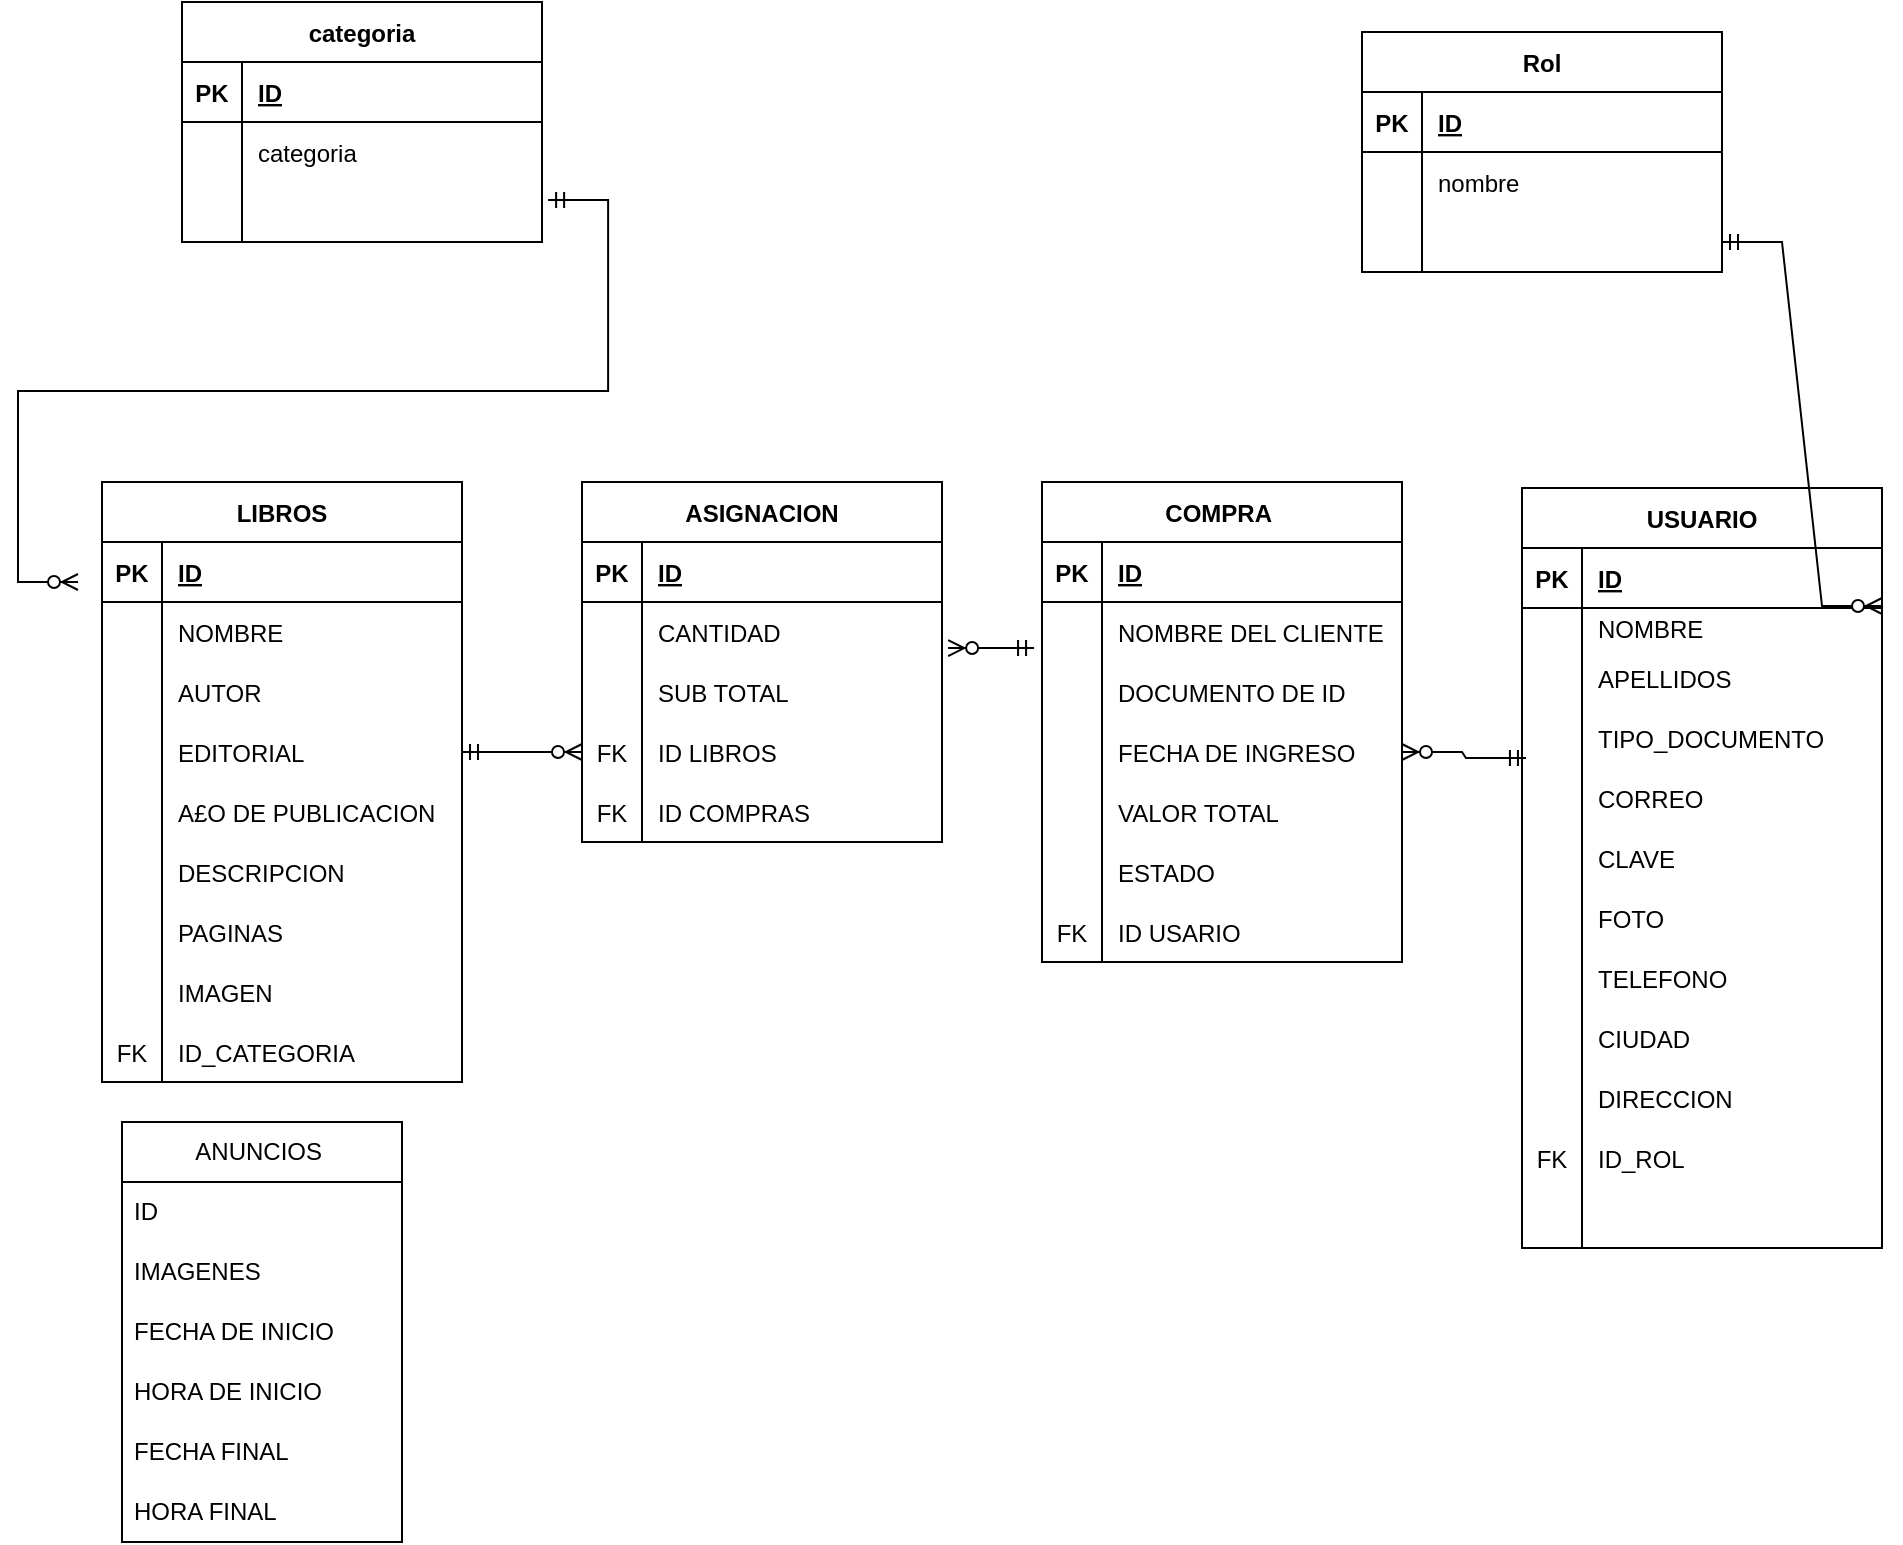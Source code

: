<mxfile version="21.0.10" type="github">
  <diagram name="Page-1" id="SdOR_lcxehe7at8e-WVL">
    <mxGraphModel dx="1947" dy="1613" grid="1" gridSize="10" guides="1" tooltips="1" connect="1" arrows="1" fold="1" page="1" pageScale="1" pageWidth="827" pageHeight="1169" math="0" shadow="0">
      <root>
        <mxCell id="0" />
        <mxCell id="1" parent="0" />
        <mxCell id="GpgRx4gBIqmJaKWtZ5LS-45" value="ANUNCIOS&amp;nbsp;" style="swimlane;fontStyle=0;childLayout=stackLayout;horizontal=1;startSize=30;horizontalStack=0;resizeParent=1;resizeParentMax=0;resizeLast=0;collapsible=1;marginBottom=0;whiteSpace=wrap;html=1;" parent="1" vertex="1">
          <mxGeometry x="40" y="420" width="140" height="210" as="geometry" />
        </mxCell>
        <mxCell id="GpgRx4gBIqmJaKWtZ5LS-46" value="ID" style="text;strokeColor=none;fillColor=none;align=left;verticalAlign=middle;spacingLeft=4;spacingRight=4;overflow=hidden;points=[[0,0.5],[1,0.5]];portConstraint=eastwest;rotatable=0;whiteSpace=wrap;html=1;" parent="GpgRx4gBIqmJaKWtZ5LS-45" vertex="1">
          <mxGeometry y="30" width="140" height="30" as="geometry" />
        </mxCell>
        <mxCell id="GpgRx4gBIqmJaKWtZ5LS-47" value="IMAGENES" style="text;strokeColor=none;fillColor=none;align=left;verticalAlign=middle;spacingLeft=4;spacingRight=4;overflow=hidden;points=[[0,0.5],[1,0.5]];portConstraint=eastwest;rotatable=0;whiteSpace=wrap;html=1;" parent="GpgRx4gBIqmJaKWtZ5LS-45" vertex="1">
          <mxGeometry y="60" width="140" height="30" as="geometry" />
        </mxCell>
        <mxCell id="GpgRx4gBIqmJaKWtZ5LS-48" value="FECHA DE INICIO" style="text;strokeColor=none;fillColor=none;align=left;verticalAlign=middle;spacingLeft=4;spacingRight=4;overflow=hidden;points=[[0,0.5],[1,0.5]];portConstraint=eastwest;rotatable=0;whiteSpace=wrap;html=1;" parent="GpgRx4gBIqmJaKWtZ5LS-45" vertex="1">
          <mxGeometry y="90" width="140" height="30" as="geometry" />
        </mxCell>
        <mxCell id="GpgRx4gBIqmJaKWtZ5LS-49" value="HORA DE INICIO" style="text;strokeColor=none;fillColor=none;align=left;verticalAlign=middle;spacingLeft=4;spacingRight=4;overflow=hidden;points=[[0,0.5],[1,0.5]];portConstraint=eastwest;rotatable=0;whiteSpace=wrap;html=1;" parent="GpgRx4gBIqmJaKWtZ5LS-45" vertex="1">
          <mxGeometry y="120" width="140" height="30" as="geometry" />
        </mxCell>
        <mxCell id="GpgRx4gBIqmJaKWtZ5LS-50" value="FECHA FINAL&amp;nbsp;" style="text;strokeColor=none;fillColor=none;align=left;verticalAlign=middle;spacingLeft=4;spacingRight=4;overflow=hidden;points=[[0,0.5],[1,0.5]];portConstraint=eastwest;rotatable=0;whiteSpace=wrap;html=1;" parent="GpgRx4gBIqmJaKWtZ5LS-45" vertex="1">
          <mxGeometry y="150" width="140" height="30" as="geometry" />
        </mxCell>
        <mxCell id="GpgRx4gBIqmJaKWtZ5LS-51" value="HORA FINAL" style="text;strokeColor=none;fillColor=none;align=left;verticalAlign=middle;spacingLeft=4;spacingRight=4;overflow=hidden;points=[[0,0.5],[1,0.5]];portConstraint=eastwest;rotatable=0;whiteSpace=wrap;html=1;" parent="GpgRx4gBIqmJaKWtZ5LS-45" vertex="1">
          <mxGeometry y="180" width="140" height="30" as="geometry" />
        </mxCell>
        <mxCell id="GpgRx4gBIqmJaKWtZ5LS-91" value="USUARIO" style="shape=table;startSize=30;container=1;collapsible=1;childLayout=tableLayout;fixedRows=1;rowLines=0;fontStyle=1;align=center;resizeLast=1;" parent="1" vertex="1">
          <mxGeometry x="740" y="103" width="180" height="380" as="geometry" />
        </mxCell>
        <mxCell id="GpgRx4gBIqmJaKWtZ5LS-92" value="" style="shape=tableRow;horizontal=0;startSize=0;swimlaneHead=0;swimlaneBody=0;fillColor=none;collapsible=0;dropTarget=0;points=[[0,0.5],[1,0.5]];portConstraint=eastwest;top=0;left=0;right=0;bottom=1;" parent="GpgRx4gBIqmJaKWtZ5LS-91" vertex="1">
          <mxGeometry y="30" width="180" height="30" as="geometry" />
        </mxCell>
        <mxCell id="GpgRx4gBIqmJaKWtZ5LS-93" value="PK" style="shape=partialRectangle;connectable=0;fillColor=none;top=0;left=0;bottom=0;right=0;fontStyle=1;overflow=hidden;" parent="GpgRx4gBIqmJaKWtZ5LS-92" vertex="1">
          <mxGeometry width="30" height="30" as="geometry">
            <mxRectangle width="30" height="30" as="alternateBounds" />
          </mxGeometry>
        </mxCell>
        <mxCell id="GpgRx4gBIqmJaKWtZ5LS-94" value="ID" style="shape=partialRectangle;connectable=0;fillColor=none;top=0;left=0;bottom=0;right=0;align=left;spacingLeft=6;fontStyle=5;overflow=hidden;" parent="GpgRx4gBIqmJaKWtZ5LS-92" vertex="1">
          <mxGeometry x="30" width="150" height="30" as="geometry">
            <mxRectangle width="150" height="30" as="alternateBounds" />
          </mxGeometry>
        </mxCell>
        <mxCell id="GpgRx4gBIqmJaKWtZ5LS-95" value="" style="shape=tableRow;horizontal=0;startSize=0;swimlaneHead=0;swimlaneBody=0;fillColor=none;collapsible=0;dropTarget=0;points=[[0,0.5],[1,0.5]];portConstraint=eastwest;top=0;left=0;right=0;bottom=0;" parent="GpgRx4gBIqmJaKWtZ5LS-91" vertex="1">
          <mxGeometry y="60" width="180" height="20" as="geometry" />
        </mxCell>
        <mxCell id="GpgRx4gBIqmJaKWtZ5LS-96" value="" style="shape=partialRectangle;connectable=0;fillColor=none;top=0;left=0;bottom=0;right=0;editable=1;overflow=hidden;" parent="GpgRx4gBIqmJaKWtZ5LS-95" vertex="1">
          <mxGeometry width="30" height="20" as="geometry">
            <mxRectangle width="30" height="20" as="alternateBounds" />
          </mxGeometry>
        </mxCell>
        <mxCell id="GpgRx4gBIqmJaKWtZ5LS-97" value="NOMBRE" style="shape=partialRectangle;connectable=0;fillColor=none;top=0;left=0;bottom=0;right=0;align=left;spacingLeft=6;overflow=hidden;" parent="GpgRx4gBIqmJaKWtZ5LS-95" vertex="1">
          <mxGeometry x="30" width="150" height="20" as="geometry">
            <mxRectangle width="150" height="20" as="alternateBounds" />
          </mxGeometry>
        </mxCell>
        <mxCell id="GpgRx4gBIqmJaKWtZ5LS-98" value="" style="shape=tableRow;horizontal=0;startSize=0;swimlaneHead=0;swimlaneBody=0;fillColor=none;collapsible=0;dropTarget=0;points=[[0,0.5],[1,0.5]];portConstraint=eastwest;top=0;left=0;right=0;bottom=0;" parent="GpgRx4gBIqmJaKWtZ5LS-91" vertex="1">
          <mxGeometry y="80" width="180" height="30" as="geometry" />
        </mxCell>
        <mxCell id="GpgRx4gBIqmJaKWtZ5LS-99" value="" style="shape=partialRectangle;connectable=0;fillColor=none;top=0;left=0;bottom=0;right=0;editable=1;overflow=hidden;" parent="GpgRx4gBIqmJaKWtZ5LS-98" vertex="1">
          <mxGeometry width="30" height="30" as="geometry">
            <mxRectangle width="30" height="30" as="alternateBounds" />
          </mxGeometry>
        </mxCell>
        <mxCell id="GpgRx4gBIqmJaKWtZ5LS-100" value="APELLIDOS " style="shape=partialRectangle;connectable=0;fillColor=none;top=0;left=0;bottom=0;right=0;align=left;spacingLeft=6;overflow=hidden;" parent="GpgRx4gBIqmJaKWtZ5LS-98" vertex="1">
          <mxGeometry x="30" width="150" height="30" as="geometry">
            <mxRectangle width="150" height="30" as="alternateBounds" />
          </mxGeometry>
        </mxCell>
        <mxCell id="GpgRx4gBIqmJaKWtZ5LS-101" value="" style="shape=tableRow;horizontal=0;startSize=0;swimlaneHead=0;swimlaneBody=0;fillColor=none;collapsible=0;dropTarget=0;points=[[0,0.5],[1,0.5]];portConstraint=eastwest;top=0;left=0;right=0;bottom=0;" parent="GpgRx4gBIqmJaKWtZ5LS-91" vertex="1">
          <mxGeometry y="110" width="180" height="30" as="geometry" />
        </mxCell>
        <mxCell id="GpgRx4gBIqmJaKWtZ5LS-102" value="" style="shape=partialRectangle;connectable=0;fillColor=none;top=0;left=0;bottom=0;right=0;editable=1;overflow=hidden;" parent="GpgRx4gBIqmJaKWtZ5LS-101" vertex="1">
          <mxGeometry width="30" height="30" as="geometry">
            <mxRectangle width="30" height="30" as="alternateBounds" />
          </mxGeometry>
        </mxCell>
        <mxCell id="GpgRx4gBIqmJaKWtZ5LS-103" value="TIPO_DOCUMENTO" style="shape=partialRectangle;connectable=0;fillColor=none;top=0;left=0;bottom=0;right=0;align=left;spacingLeft=6;overflow=hidden;" parent="GpgRx4gBIqmJaKWtZ5LS-101" vertex="1">
          <mxGeometry x="30" width="150" height="30" as="geometry">
            <mxRectangle width="150" height="30" as="alternateBounds" />
          </mxGeometry>
        </mxCell>
        <mxCell id="GpgRx4gBIqmJaKWtZ5LS-104" value="" style="shape=tableRow;horizontal=0;startSize=0;swimlaneHead=0;swimlaneBody=0;fillColor=none;collapsible=0;dropTarget=0;points=[[0,0.5],[1,0.5]];portConstraint=eastwest;top=0;left=0;right=0;bottom=0;" parent="GpgRx4gBIqmJaKWtZ5LS-91" vertex="1">
          <mxGeometry y="140" width="180" height="30" as="geometry" />
        </mxCell>
        <mxCell id="GpgRx4gBIqmJaKWtZ5LS-105" value="" style="shape=partialRectangle;connectable=0;fillColor=none;top=0;left=0;bottom=0;right=0;editable=1;overflow=hidden;" parent="GpgRx4gBIqmJaKWtZ5LS-104" vertex="1">
          <mxGeometry width="30" height="30" as="geometry">
            <mxRectangle width="30" height="30" as="alternateBounds" />
          </mxGeometry>
        </mxCell>
        <mxCell id="GpgRx4gBIqmJaKWtZ5LS-106" value="CORREO" style="shape=partialRectangle;connectable=0;fillColor=none;top=0;left=0;bottom=0;right=0;align=left;spacingLeft=6;overflow=hidden;" parent="GpgRx4gBIqmJaKWtZ5LS-104" vertex="1">
          <mxGeometry x="30" width="150" height="30" as="geometry">
            <mxRectangle width="150" height="30" as="alternateBounds" />
          </mxGeometry>
        </mxCell>
        <mxCell id="GpgRx4gBIqmJaKWtZ5LS-107" value="" style="shape=tableRow;horizontal=0;startSize=0;swimlaneHead=0;swimlaneBody=0;fillColor=none;collapsible=0;dropTarget=0;points=[[0,0.5],[1,0.5]];portConstraint=eastwest;top=0;left=0;right=0;bottom=0;" parent="GpgRx4gBIqmJaKWtZ5LS-91" vertex="1">
          <mxGeometry y="170" width="180" height="30" as="geometry" />
        </mxCell>
        <mxCell id="GpgRx4gBIqmJaKWtZ5LS-108" value="" style="shape=partialRectangle;connectable=0;fillColor=none;top=0;left=0;bottom=0;right=0;editable=1;overflow=hidden;" parent="GpgRx4gBIqmJaKWtZ5LS-107" vertex="1">
          <mxGeometry width="30" height="30" as="geometry">
            <mxRectangle width="30" height="30" as="alternateBounds" />
          </mxGeometry>
        </mxCell>
        <mxCell id="GpgRx4gBIqmJaKWtZ5LS-109" value="CLAVE" style="shape=partialRectangle;connectable=0;fillColor=none;top=0;left=0;bottom=0;right=0;align=left;spacingLeft=6;overflow=hidden;" parent="GpgRx4gBIqmJaKWtZ5LS-107" vertex="1">
          <mxGeometry x="30" width="150" height="30" as="geometry">
            <mxRectangle width="150" height="30" as="alternateBounds" />
          </mxGeometry>
        </mxCell>
        <mxCell id="rpiubQK_SpaXjXxLw4DI-18" value="" style="shape=tableRow;horizontal=0;startSize=0;swimlaneHead=0;swimlaneBody=0;fillColor=none;collapsible=0;dropTarget=0;points=[[0,0.5],[1,0.5]];portConstraint=eastwest;top=0;left=0;right=0;bottom=0;" parent="GpgRx4gBIqmJaKWtZ5LS-91" vertex="1">
          <mxGeometry y="200" width="180" height="30" as="geometry" />
        </mxCell>
        <mxCell id="rpiubQK_SpaXjXxLw4DI-19" value="" style="shape=partialRectangle;connectable=0;fillColor=none;top=0;left=0;bottom=0;right=0;editable=1;overflow=hidden;" parent="rpiubQK_SpaXjXxLw4DI-18" vertex="1">
          <mxGeometry width="30" height="30" as="geometry">
            <mxRectangle width="30" height="30" as="alternateBounds" />
          </mxGeometry>
        </mxCell>
        <mxCell id="rpiubQK_SpaXjXxLw4DI-20" value="FOTO" style="shape=partialRectangle;connectable=0;fillColor=none;top=0;left=0;bottom=0;right=0;align=left;spacingLeft=6;overflow=hidden;" parent="rpiubQK_SpaXjXxLw4DI-18" vertex="1">
          <mxGeometry x="30" width="150" height="30" as="geometry">
            <mxRectangle width="150" height="30" as="alternateBounds" />
          </mxGeometry>
        </mxCell>
        <mxCell id="rpiubQK_SpaXjXxLw4DI-21" value="" style="shape=tableRow;horizontal=0;startSize=0;swimlaneHead=0;swimlaneBody=0;fillColor=none;collapsible=0;dropTarget=0;points=[[0,0.5],[1,0.5]];portConstraint=eastwest;top=0;left=0;right=0;bottom=0;" parent="GpgRx4gBIqmJaKWtZ5LS-91" vertex="1">
          <mxGeometry y="230" width="180" height="30" as="geometry" />
        </mxCell>
        <mxCell id="rpiubQK_SpaXjXxLw4DI-22" value="" style="shape=partialRectangle;connectable=0;fillColor=none;top=0;left=0;bottom=0;right=0;editable=1;overflow=hidden;" parent="rpiubQK_SpaXjXxLw4DI-21" vertex="1">
          <mxGeometry width="30" height="30" as="geometry">
            <mxRectangle width="30" height="30" as="alternateBounds" />
          </mxGeometry>
        </mxCell>
        <mxCell id="rpiubQK_SpaXjXxLw4DI-23" value="TELEFONO" style="shape=partialRectangle;connectable=0;fillColor=none;top=0;left=0;bottom=0;right=0;align=left;spacingLeft=6;overflow=hidden;" parent="rpiubQK_SpaXjXxLw4DI-21" vertex="1">
          <mxGeometry x="30" width="150" height="30" as="geometry">
            <mxRectangle width="150" height="30" as="alternateBounds" />
          </mxGeometry>
        </mxCell>
        <mxCell id="rpiubQK_SpaXjXxLw4DI-49" value="" style="shape=tableRow;horizontal=0;startSize=0;swimlaneHead=0;swimlaneBody=0;fillColor=none;collapsible=0;dropTarget=0;points=[[0,0.5],[1,0.5]];portConstraint=eastwest;top=0;left=0;right=0;bottom=0;" parent="GpgRx4gBIqmJaKWtZ5LS-91" vertex="1">
          <mxGeometry y="260" width="180" height="30" as="geometry" />
        </mxCell>
        <mxCell id="rpiubQK_SpaXjXxLw4DI-50" value="" style="shape=partialRectangle;connectable=0;fillColor=none;top=0;left=0;bottom=0;right=0;editable=1;overflow=hidden;" parent="rpiubQK_SpaXjXxLw4DI-49" vertex="1">
          <mxGeometry width="30" height="30" as="geometry">
            <mxRectangle width="30" height="30" as="alternateBounds" />
          </mxGeometry>
        </mxCell>
        <mxCell id="rpiubQK_SpaXjXxLw4DI-51" value="CIUDAD" style="shape=partialRectangle;connectable=0;fillColor=none;top=0;left=0;bottom=0;right=0;align=left;spacingLeft=6;overflow=hidden;" parent="rpiubQK_SpaXjXxLw4DI-49" vertex="1">
          <mxGeometry x="30" width="150" height="30" as="geometry">
            <mxRectangle width="150" height="30" as="alternateBounds" />
          </mxGeometry>
        </mxCell>
        <mxCell id="rpiubQK_SpaXjXxLw4DI-52" value="" style="shape=tableRow;horizontal=0;startSize=0;swimlaneHead=0;swimlaneBody=0;fillColor=none;collapsible=0;dropTarget=0;points=[[0,0.5],[1,0.5]];portConstraint=eastwest;top=0;left=0;right=0;bottom=0;" parent="GpgRx4gBIqmJaKWtZ5LS-91" vertex="1">
          <mxGeometry y="290" width="180" height="30" as="geometry" />
        </mxCell>
        <mxCell id="rpiubQK_SpaXjXxLw4DI-53" value="" style="shape=partialRectangle;connectable=0;fillColor=none;top=0;left=0;bottom=0;right=0;editable=1;overflow=hidden;" parent="rpiubQK_SpaXjXxLw4DI-52" vertex="1">
          <mxGeometry width="30" height="30" as="geometry">
            <mxRectangle width="30" height="30" as="alternateBounds" />
          </mxGeometry>
        </mxCell>
        <mxCell id="rpiubQK_SpaXjXxLw4DI-54" value="DIRECCION" style="shape=partialRectangle;connectable=0;fillColor=none;top=0;left=0;bottom=0;right=0;align=left;spacingLeft=6;overflow=hidden;" parent="rpiubQK_SpaXjXxLw4DI-52" vertex="1">
          <mxGeometry x="30" width="150" height="30" as="geometry">
            <mxRectangle width="150" height="30" as="alternateBounds" />
          </mxGeometry>
        </mxCell>
        <mxCell id="rpiubQK_SpaXjXxLw4DI-55" value="" style="shape=tableRow;horizontal=0;startSize=0;swimlaneHead=0;swimlaneBody=0;fillColor=none;collapsible=0;dropTarget=0;points=[[0,0.5],[1,0.5]];portConstraint=eastwest;top=0;left=0;right=0;bottom=0;" parent="GpgRx4gBIqmJaKWtZ5LS-91" vertex="1">
          <mxGeometry y="320" width="180" height="30" as="geometry" />
        </mxCell>
        <mxCell id="rpiubQK_SpaXjXxLw4DI-56" value="FK" style="shape=partialRectangle;connectable=0;fillColor=none;top=0;left=0;bottom=0;right=0;editable=1;overflow=hidden;" parent="rpiubQK_SpaXjXxLw4DI-55" vertex="1">
          <mxGeometry width="30" height="30" as="geometry">
            <mxRectangle width="30" height="30" as="alternateBounds" />
          </mxGeometry>
        </mxCell>
        <mxCell id="rpiubQK_SpaXjXxLw4DI-57" value="ID_ROL" style="shape=partialRectangle;connectable=0;fillColor=none;top=0;left=0;bottom=0;right=0;align=left;spacingLeft=6;overflow=hidden;" parent="rpiubQK_SpaXjXxLw4DI-55" vertex="1">
          <mxGeometry x="30" width="150" height="30" as="geometry">
            <mxRectangle width="150" height="30" as="alternateBounds" />
          </mxGeometry>
        </mxCell>
        <mxCell id="O1H3KOz4SwCNl8HUOJ93-4" value="" style="shape=tableRow;horizontal=0;startSize=0;swimlaneHead=0;swimlaneBody=0;fillColor=none;collapsible=0;dropTarget=0;points=[[0,0.5],[1,0.5]];portConstraint=eastwest;top=0;left=0;right=0;bottom=0;" vertex="1" parent="GpgRx4gBIqmJaKWtZ5LS-91">
          <mxGeometry y="350" width="180" height="30" as="geometry" />
        </mxCell>
        <mxCell id="O1H3KOz4SwCNl8HUOJ93-5" value="" style="shape=partialRectangle;connectable=0;fillColor=none;top=0;left=0;bottom=0;right=0;editable=1;overflow=hidden;" vertex="1" parent="O1H3KOz4SwCNl8HUOJ93-4">
          <mxGeometry width="30" height="30" as="geometry">
            <mxRectangle width="30" height="30" as="alternateBounds" />
          </mxGeometry>
        </mxCell>
        <mxCell id="O1H3KOz4SwCNl8HUOJ93-6" value="" style="shape=partialRectangle;connectable=0;fillColor=none;top=0;left=0;bottom=0;right=0;align=left;spacingLeft=6;overflow=hidden;" vertex="1" parent="O1H3KOz4SwCNl8HUOJ93-4">
          <mxGeometry x="30" width="150" height="30" as="geometry">
            <mxRectangle width="150" height="30" as="alternateBounds" />
          </mxGeometry>
        </mxCell>
        <mxCell id="GpgRx4gBIqmJaKWtZ5LS-110" value="COMPRA " style="shape=table;startSize=30;container=1;collapsible=1;childLayout=tableLayout;fixedRows=1;rowLines=0;fontStyle=1;align=center;resizeLast=1;" parent="1" vertex="1">
          <mxGeometry x="500" y="100" width="180" height="240" as="geometry" />
        </mxCell>
        <mxCell id="GpgRx4gBIqmJaKWtZ5LS-111" value="" style="shape=tableRow;horizontal=0;startSize=0;swimlaneHead=0;swimlaneBody=0;fillColor=none;collapsible=0;dropTarget=0;points=[[0,0.5],[1,0.5]];portConstraint=eastwest;top=0;left=0;right=0;bottom=1;" parent="GpgRx4gBIqmJaKWtZ5LS-110" vertex="1">
          <mxGeometry y="30" width="180" height="30" as="geometry" />
        </mxCell>
        <mxCell id="GpgRx4gBIqmJaKWtZ5LS-112" value="PK" style="shape=partialRectangle;connectable=0;fillColor=none;top=0;left=0;bottom=0;right=0;fontStyle=1;overflow=hidden;" parent="GpgRx4gBIqmJaKWtZ5LS-111" vertex="1">
          <mxGeometry width="30" height="30" as="geometry">
            <mxRectangle width="30" height="30" as="alternateBounds" />
          </mxGeometry>
        </mxCell>
        <mxCell id="GpgRx4gBIqmJaKWtZ5LS-113" value="ID" style="shape=partialRectangle;connectable=0;fillColor=none;top=0;left=0;bottom=0;right=0;align=left;spacingLeft=6;fontStyle=5;overflow=hidden;" parent="GpgRx4gBIqmJaKWtZ5LS-111" vertex="1">
          <mxGeometry x="30" width="150" height="30" as="geometry">
            <mxRectangle width="150" height="30" as="alternateBounds" />
          </mxGeometry>
        </mxCell>
        <mxCell id="GpgRx4gBIqmJaKWtZ5LS-114" value="" style="shape=tableRow;horizontal=0;startSize=0;swimlaneHead=0;swimlaneBody=0;fillColor=none;collapsible=0;dropTarget=0;points=[[0,0.5],[1,0.5]];portConstraint=eastwest;top=0;left=0;right=0;bottom=0;" parent="GpgRx4gBIqmJaKWtZ5LS-110" vertex="1">
          <mxGeometry y="60" width="180" height="30" as="geometry" />
        </mxCell>
        <mxCell id="GpgRx4gBIqmJaKWtZ5LS-115" value="" style="shape=partialRectangle;connectable=0;fillColor=none;top=0;left=0;bottom=0;right=0;editable=1;overflow=hidden;" parent="GpgRx4gBIqmJaKWtZ5LS-114" vertex="1">
          <mxGeometry width="30" height="30" as="geometry">
            <mxRectangle width="30" height="30" as="alternateBounds" />
          </mxGeometry>
        </mxCell>
        <mxCell id="GpgRx4gBIqmJaKWtZ5LS-116" value="NOMBRE DEL CLIENTE" style="shape=partialRectangle;connectable=0;fillColor=none;top=0;left=0;bottom=0;right=0;align=left;spacingLeft=6;overflow=hidden;" parent="GpgRx4gBIqmJaKWtZ5LS-114" vertex="1">
          <mxGeometry x="30" width="150" height="30" as="geometry">
            <mxRectangle width="150" height="30" as="alternateBounds" />
          </mxGeometry>
        </mxCell>
        <mxCell id="GpgRx4gBIqmJaKWtZ5LS-117" value="" style="shape=tableRow;horizontal=0;startSize=0;swimlaneHead=0;swimlaneBody=0;fillColor=none;collapsible=0;dropTarget=0;points=[[0,0.5],[1,0.5]];portConstraint=eastwest;top=0;left=0;right=0;bottom=0;" parent="GpgRx4gBIqmJaKWtZ5LS-110" vertex="1">
          <mxGeometry y="90" width="180" height="30" as="geometry" />
        </mxCell>
        <mxCell id="GpgRx4gBIqmJaKWtZ5LS-118" value="" style="shape=partialRectangle;connectable=0;fillColor=none;top=0;left=0;bottom=0;right=0;editable=1;overflow=hidden;" parent="GpgRx4gBIqmJaKWtZ5LS-117" vertex="1">
          <mxGeometry width="30" height="30" as="geometry">
            <mxRectangle width="30" height="30" as="alternateBounds" />
          </mxGeometry>
        </mxCell>
        <mxCell id="GpgRx4gBIqmJaKWtZ5LS-119" value="DOCUMENTO DE ID" style="shape=partialRectangle;connectable=0;fillColor=none;top=0;left=0;bottom=0;right=0;align=left;spacingLeft=6;overflow=hidden;" parent="GpgRx4gBIqmJaKWtZ5LS-117" vertex="1">
          <mxGeometry x="30" width="150" height="30" as="geometry">
            <mxRectangle width="150" height="30" as="alternateBounds" />
          </mxGeometry>
        </mxCell>
        <mxCell id="GpgRx4gBIqmJaKWtZ5LS-120" value="" style="shape=tableRow;horizontal=0;startSize=0;swimlaneHead=0;swimlaneBody=0;fillColor=none;collapsible=0;dropTarget=0;points=[[0,0.5],[1,0.5]];portConstraint=eastwest;top=0;left=0;right=0;bottom=0;" parent="GpgRx4gBIqmJaKWtZ5LS-110" vertex="1">
          <mxGeometry y="120" width="180" height="30" as="geometry" />
        </mxCell>
        <mxCell id="GpgRx4gBIqmJaKWtZ5LS-121" value="" style="shape=partialRectangle;connectable=0;fillColor=none;top=0;left=0;bottom=0;right=0;editable=1;overflow=hidden;" parent="GpgRx4gBIqmJaKWtZ5LS-120" vertex="1">
          <mxGeometry width="30" height="30" as="geometry">
            <mxRectangle width="30" height="30" as="alternateBounds" />
          </mxGeometry>
        </mxCell>
        <mxCell id="GpgRx4gBIqmJaKWtZ5LS-122" value="FECHA DE INGRESO" style="shape=partialRectangle;connectable=0;fillColor=none;top=0;left=0;bottom=0;right=0;align=left;spacingLeft=6;overflow=hidden;" parent="GpgRx4gBIqmJaKWtZ5LS-120" vertex="1">
          <mxGeometry x="30" width="150" height="30" as="geometry">
            <mxRectangle width="150" height="30" as="alternateBounds" />
          </mxGeometry>
        </mxCell>
        <mxCell id="GpgRx4gBIqmJaKWtZ5LS-123" value="" style="shape=tableRow;horizontal=0;startSize=0;swimlaneHead=0;swimlaneBody=0;fillColor=none;collapsible=0;dropTarget=0;points=[[0,0.5],[1,0.5]];portConstraint=eastwest;top=0;left=0;right=0;bottom=0;" parent="GpgRx4gBIqmJaKWtZ5LS-110" vertex="1">
          <mxGeometry y="150" width="180" height="30" as="geometry" />
        </mxCell>
        <mxCell id="GpgRx4gBIqmJaKWtZ5LS-124" value="" style="shape=partialRectangle;connectable=0;fillColor=none;top=0;left=0;bottom=0;right=0;editable=1;overflow=hidden;" parent="GpgRx4gBIqmJaKWtZ5LS-123" vertex="1">
          <mxGeometry width="30" height="30" as="geometry">
            <mxRectangle width="30" height="30" as="alternateBounds" />
          </mxGeometry>
        </mxCell>
        <mxCell id="GpgRx4gBIqmJaKWtZ5LS-125" value="VALOR TOTAL" style="shape=partialRectangle;connectable=0;fillColor=none;top=0;left=0;bottom=0;right=0;align=left;spacingLeft=6;overflow=hidden;" parent="GpgRx4gBIqmJaKWtZ5LS-123" vertex="1">
          <mxGeometry x="30" width="150" height="30" as="geometry">
            <mxRectangle width="150" height="30" as="alternateBounds" />
          </mxGeometry>
        </mxCell>
        <mxCell id="GpgRx4gBIqmJaKWtZ5LS-126" value="" style="shape=tableRow;horizontal=0;startSize=0;swimlaneHead=0;swimlaneBody=0;fillColor=none;collapsible=0;dropTarget=0;points=[[0,0.5],[1,0.5]];portConstraint=eastwest;top=0;left=0;right=0;bottom=0;" parent="GpgRx4gBIqmJaKWtZ5LS-110" vertex="1">
          <mxGeometry y="180" width="180" height="30" as="geometry" />
        </mxCell>
        <mxCell id="GpgRx4gBIqmJaKWtZ5LS-127" value="" style="shape=partialRectangle;connectable=0;fillColor=none;top=0;left=0;bottom=0;right=0;editable=1;overflow=hidden;" parent="GpgRx4gBIqmJaKWtZ5LS-126" vertex="1">
          <mxGeometry width="30" height="30" as="geometry">
            <mxRectangle width="30" height="30" as="alternateBounds" />
          </mxGeometry>
        </mxCell>
        <mxCell id="GpgRx4gBIqmJaKWtZ5LS-128" value="ESTADO " style="shape=partialRectangle;connectable=0;fillColor=none;top=0;left=0;bottom=0;right=0;align=left;spacingLeft=6;overflow=hidden;" parent="GpgRx4gBIqmJaKWtZ5LS-126" vertex="1">
          <mxGeometry x="30" width="150" height="30" as="geometry">
            <mxRectangle width="150" height="30" as="alternateBounds" />
          </mxGeometry>
        </mxCell>
        <mxCell id="GpgRx4gBIqmJaKWtZ5LS-321" value="" style="shape=tableRow;horizontal=0;startSize=0;swimlaneHead=0;swimlaneBody=0;fillColor=none;collapsible=0;dropTarget=0;points=[[0,0.5],[1,0.5]];portConstraint=eastwest;top=0;left=0;right=0;bottom=0;" parent="GpgRx4gBIqmJaKWtZ5LS-110" vertex="1">
          <mxGeometry y="210" width="180" height="30" as="geometry" />
        </mxCell>
        <mxCell id="GpgRx4gBIqmJaKWtZ5LS-322" value="FK" style="shape=partialRectangle;connectable=0;fillColor=none;top=0;left=0;bottom=0;right=0;editable=1;overflow=hidden;" parent="GpgRx4gBIqmJaKWtZ5LS-321" vertex="1">
          <mxGeometry width="30" height="30" as="geometry">
            <mxRectangle width="30" height="30" as="alternateBounds" />
          </mxGeometry>
        </mxCell>
        <mxCell id="GpgRx4gBIqmJaKWtZ5LS-323" value="ID USARIO" style="shape=partialRectangle;connectable=0;fillColor=none;top=0;left=0;bottom=0;right=0;align=left;spacingLeft=6;overflow=hidden;" parent="GpgRx4gBIqmJaKWtZ5LS-321" vertex="1">
          <mxGeometry x="30" width="150" height="30" as="geometry">
            <mxRectangle width="150" height="30" as="alternateBounds" />
          </mxGeometry>
        </mxCell>
        <mxCell id="GpgRx4gBIqmJaKWtZ5LS-193" value="ASIGNACION" style="shape=table;startSize=30;container=1;collapsible=1;childLayout=tableLayout;fixedRows=1;rowLines=0;fontStyle=1;align=center;resizeLast=1;" parent="1" vertex="1">
          <mxGeometry x="270" y="100" width="180" height="180" as="geometry" />
        </mxCell>
        <mxCell id="GpgRx4gBIqmJaKWtZ5LS-194" value="" style="shape=tableRow;horizontal=0;startSize=0;swimlaneHead=0;swimlaneBody=0;fillColor=none;collapsible=0;dropTarget=0;points=[[0,0.5],[1,0.5]];portConstraint=eastwest;top=0;left=0;right=0;bottom=1;" parent="GpgRx4gBIqmJaKWtZ5LS-193" vertex="1">
          <mxGeometry y="30" width="180" height="30" as="geometry" />
        </mxCell>
        <mxCell id="GpgRx4gBIqmJaKWtZ5LS-195" value="PK" style="shape=partialRectangle;connectable=0;fillColor=none;top=0;left=0;bottom=0;right=0;fontStyle=1;overflow=hidden;" parent="GpgRx4gBIqmJaKWtZ5LS-194" vertex="1">
          <mxGeometry width="30" height="30" as="geometry">
            <mxRectangle width="30" height="30" as="alternateBounds" />
          </mxGeometry>
        </mxCell>
        <mxCell id="GpgRx4gBIqmJaKWtZ5LS-196" value="ID" style="shape=partialRectangle;connectable=0;fillColor=none;top=0;left=0;bottom=0;right=0;align=left;spacingLeft=6;fontStyle=5;overflow=hidden;" parent="GpgRx4gBIqmJaKWtZ5LS-194" vertex="1">
          <mxGeometry x="30" width="150" height="30" as="geometry">
            <mxRectangle width="150" height="30" as="alternateBounds" />
          </mxGeometry>
        </mxCell>
        <mxCell id="GpgRx4gBIqmJaKWtZ5LS-197" value="" style="shape=tableRow;horizontal=0;startSize=0;swimlaneHead=0;swimlaneBody=0;fillColor=none;collapsible=0;dropTarget=0;points=[[0,0.5],[1,0.5]];portConstraint=eastwest;top=0;left=0;right=0;bottom=0;" parent="GpgRx4gBIqmJaKWtZ5LS-193" vertex="1">
          <mxGeometry y="60" width="180" height="30" as="geometry" />
        </mxCell>
        <mxCell id="GpgRx4gBIqmJaKWtZ5LS-198" value="" style="shape=partialRectangle;connectable=0;fillColor=none;top=0;left=0;bottom=0;right=0;editable=1;overflow=hidden;" parent="GpgRx4gBIqmJaKWtZ5LS-197" vertex="1">
          <mxGeometry width="30" height="30" as="geometry">
            <mxRectangle width="30" height="30" as="alternateBounds" />
          </mxGeometry>
        </mxCell>
        <mxCell id="GpgRx4gBIqmJaKWtZ5LS-199" value="CANTIDAD" style="shape=partialRectangle;connectable=0;fillColor=none;top=0;left=0;bottom=0;right=0;align=left;spacingLeft=6;overflow=hidden;" parent="GpgRx4gBIqmJaKWtZ5LS-197" vertex="1">
          <mxGeometry x="30" width="150" height="30" as="geometry">
            <mxRectangle width="150" height="30" as="alternateBounds" />
          </mxGeometry>
        </mxCell>
        <mxCell id="GpgRx4gBIqmJaKWtZ5LS-200" value="" style="shape=tableRow;horizontal=0;startSize=0;swimlaneHead=0;swimlaneBody=0;fillColor=none;collapsible=0;dropTarget=0;points=[[0,0.5],[1,0.5]];portConstraint=eastwest;top=0;left=0;right=0;bottom=0;" parent="GpgRx4gBIqmJaKWtZ5LS-193" vertex="1">
          <mxGeometry y="90" width="180" height="30" as="geometry" />
        </mxCell>
        <mxCell id="GpgRx4gBIqmJaKWtZ5LS-201" value="" style="shape=partialRectangle;connectable=0;fillColor=none;top=0;left=0;bottom=0;right=0;editable=1;overflow=hidden;" parent="GpgRx4gBIqmJaKWtZ5LS-200" vertex="1">
          <mxGeometry width="30" height="30" as="geometry">
            <mxRectangle width="30" height="30" as="alternateBounds" />
          </mxGeometry>
        </mxCell>
        <mxCell id="GpgRx4gBIqmJaKWtZ5LS-202" value="SUB TOTAL " style="shape=partialRectangle;connectable=0;fillColor=none;top=0;left=0;bottom=0;right=0;align=left;spacingLeft=6;overflow=hidden;" parent="GpgRx4gBIqmJaKWtZ5LS-200" vertex="1">
          <mxGeometry x="30" width="150" height="30" as="geometry">
            <mxRectangle width="150" height="30" as="alternateBounds" />
          </mxGeometry>
        </mxCell>
        <mxCell id="GpgRx4gBIqmJaKWtZ5LS-203" value="" style="shape=tableRow;horizontal=0;startSize=0;swimlaneHead=0;swimlaneBody=0;fillColor=none;collapsible=0;dropTarget=0;points=[[0,0.5],[1,0.5]];portConstraint=eastwest;top=0;left=0;right=0;bottom=0;" parent="GpgRx4gBIqmJaKWtZ5LS-193" vertex="1">
          <mxGeometry y="120" width="180" height="30" as="geometry" />
        </mxCell>
        <mxCell id="GpgRx4gBIqmJaKWtZ5LS-204" value="FK" style="shape=partialRectangle;connectable=0;fillColor=none;top=0;left=0;bottom=0;right=0;editable=1;overflow=hidden;" parent="GpgRx4gBIqmJaKWtZ5LS-203" vertex="1">
          <mxGeometry width="30" height="30" as="geometry">
            <mxRectangle width="30" height="30" as="alternateBounds" />
          </mxGeometry>
        </mxCell>
        <mxCell id="GpgRx4gBIqmJaKWtZ5LS-205" value="ID LIBROS" style="shape=partialRectangle;connectable=0;fillColor=none;top=0;left=0;bottom=0;right=0;align=left;spacingLeft=6;overflow=hidden;" parent="GpgRx4gBIqmJaKWtZ5LS-203" vertex="1">
          <mxGeometry x="30" width="150" height="30" as="geometry">
            <mxRectangle width="150" height="30" as="alternateBounds" />
          </mxGeometry>
        </mxCell>
        <mxCell id="GpgRx4gBIqmJaKWtZ5LS-299" value="" style="shape=tableRow;horizontal=0;startSize=0;swimlaneHead=0;swimlaneBody=0;fillColor=none;collapsible=0;dropTarget=0;points=[[0,0.5],[1,0.5]];portConstraint=eastwest;top=0;left=0;right=0;bottom=0;" parent="GpgRx4gBIqmJaKWtZ5LS-193" vertex="1">
          <mxGeometry y="150" width="180" height="30" as="geometry" />
        </mxCell>
        <mxCell id="GpgRx4gBIqmJaKWtZ5LS-300" value="FK" style="shape=partialRectangle;connectable=0;fillColor=none;top=0;left=0;bottom=0;right=0;editable=1;overflow=hidden;" parent="GpgRx4gBIqmJaKWtZ5LS-299" vertex="1">
          <mxGeometry width="30" height="30" as="geometry">
            <mxRectangle width="30" height="30" as="alternateBounds" />
          </mxGeometry>
        </mxCell>
        <mxCell id="GpgRx4gBIqmJaKWtZ5LS-301" value="ID COMPRAS " style="shape=partialRectangle;connectable=0;fillColor=none;top=0;left=0;bottom=0;right=0;align=left;spacingLeft=6;overflow=hidden;" parent="GpgRx4gBIqmJaKWtZ5LS-299" vertex="1">
          <mxGeometry x="30" width="150" height="30" as="geometry">
            <mxRectangle width="150" height="30" as="alternateBounds" />
          </mxGeometry>
        </mxCell>
        <mxCell id="GpgRx4gBIqmJaKWtZ5LS-206" value="LIBROS" style="shape=table;startSize=30;container=1;collapsible=1;childLayout=tableLayout;fixedRows=1;rowLines=0;fontStyle=1;align=center;resizeLast=1;" parent="1" vertex="1">
          <mxGeometry x="30" y="100" width="180" height="300" as="geometry" />
        </mxCell>
        <mxCell id="GpgRx4gBIqmJaKWtZ5LS-207" value="" style="shape=tableRow;horizontal=0;startSize=0;swimlaneHead=0;swimlaneBody=0;fillColor=none;collapsible=0;dropTarget=0;points=[[0,0.5],[1,0.5]];portConstraint=eastwest;top=0;left=0;right=0;bottom=1;" parent="GpgRx4gBIqmJaKWtZ5LS-206" vertex="1">
          <mxGeometry y="30" width="180" height="30" as="geometry" />
        </mxCell>
        <mxCell id="GpgRx4gBIqmJaKWtZ5LS-208" value="PK" style="shape=partialRectangle;connectable=0;fillColor=none;top=0;left=0;bottom=0;right=0;fontStyle=1;overflow=hidden;" parent="GpgRx4gBIqmJaKWtZ5LS-207" vertex="1">
          <mxGeometry width="30" height="30" as="geometry">
            <mxRectangle width="30" height="30" as="alternateBounds" />
          </mxGeometry>
        </mxCell>
        <mxCell id="GpgRx4gBIqmJaKWtZ5LS-209" value="ID" style="shape=partialRectangle;connectable=0;fillColor=none;top=0;left=0;bottom=0;right=0;align=left;spacingLeft=6;fontStyle=5;overflow=hidden;" parent="GpgRx4gBIqmJaKWtZ5LS-207" vertex="1">
          <mxGeometry x="30" width="150" height="30" as="geometry">
            <mxRectangle width="150" height="30" as="alternateBounds" />
          </mxGeometry>
        </mxCell>
        <mxCell id="GpgRx4gBIqmJaKWtZ5LS-210" value="" style="shape=tableRow;horizontal=0;startSize=0;swimlaneHead=0;swimlaneBody=0;fillColor=none;collapsible=0;dropTarget=0;points=[[0,0.5],[1,0.5]];portConstraint=eastwest;top=0;left=0;right=0;bottom=0;" parent="GpgRx4gBIqmJaKWtZ5LS-206" vertex="1">
          <mxGeometry y="60" width="180" height="30" as="geometry" />
        </mxCell>
        <mxCell id="GpgRx4gBIqmJaKWtZ5LS-211" value="" style="shape=partialRectangle;connectable=0;fillColor=none;top=0;left=0;bottom=0;right=0;editable=1;overflow=hidden;" parent="GpgRx4gBIqmJaKWtZ5LS-210" vertex="1">
          <mxGeometry width="30" height="30" as="geometry">
            <mxRectangle width="30" height="30" as="alternateBounds" />
          </mxGeometry>
        </mxCell>
        <mxCell id="GpgRx4gBIqmJaKWtZ5LS-212" value="NOMBRE" style="shape=partialRectangle;connectable=0;fillColor=none;top=0;left=0;bottom=0;right=0;align=left;spacingLeft=6;overflow=hidden;" parent="GpgRx4gBIqmJaKWtZ5LS-210" vertex="1">
          <mxGeometry x="30" width="150" height="30" as="geometry">
            <mxRectangle width="150" height="30" as="alternateBounds" />
          </mxGeometry>
        </mxCell>
        <mxCell id="GpgRx4gBIqmJaKWtZ5LS-213" value="" style="shape=tableRow;horizontal=0;startSize=0;swimlaneHead=0;swimlaneBody=0;fillColor=none;collapsible=0;dropTarget=0;points=[[0,0.5],[1,0.5]];portConstraint=eastwest;top=0;left=0;right=0;bottom=0;" parent="GpgRx4gBIqmJaKWtZ5LS-206" vertex="1">
          <mxGeometry y="90" width="180" height="30" as="geometry" />
        </mxCell>
        <mxCell id="GpgRx4gBIqmJaKWtZ5LS-214" value="" style="shape=partialRectangle;connectable=0;fillColor=none;top=0;left=0;bottom=0;right=0;editable=1;overflow=hidden;" parent="GpgRx4gBIqmJaKWtZ5LS-213" vertex="1">
          <mxGeometry width="30" height="30" as="geometry">
            <mxRectangle width="30" height="30" as="alternateBounds" />
          </mxGeometry>
        </mxCell>
        <mxCell id="GpgRx4gBIqmJaKWtZ5LS-215" value="AUTOR" style="shape=partialRectangle;connectable=0;fillColor=none;top=0;left=0;bottom=0;right=0;align=left;spacingLeft=6;overflow=hidden;" parent="GpgRx4gBIqmJaKWtZ5LS-213" vertex="1">
          <mxGeometry x="30" width="150" height="30" as="geometry">
            <mxRectangle width="150" height="30" as="alternateBounds" />
          </mxGeometry>
        </mxCell>
        <mxCell id="GpgRx4gBIqmJaKWtZ5LS-216" value="" style="shape=tableRow;horizontal=0;startSize=0;swimlaneHead=0;swimlaneBody=0;fillColor=none;collapsible=0;dropTarget=0;points=[[0,0.5],[1,0.5]];portConstraint=eastwest;top=0;left=0;right=0;bottom=0;" parent="GpgRx4gBIqmJaKWtZ5LS-206" vertex="1">
          <mxGeometry y="120" width="180" height="30" as="geometry" />
        </mxCell>
        <mxCell id="GpgRx4gBIqmJaKWtZ5LS-217" value="" style="shape=partialRectangle;connectable=0;fillColor=none;top=0;left=0;bottom=0;right=0;editable=1;overflow=hidden;" parent="GpgRx4gBIqmJaKWtZ5LS-216" vertex="1">
          <mxGeometry width="30" height="30" as="geometry">
            <mxRectangle width="30" height="30" as="alternateBounds" />
          </mxGeometry>
        </mxCell>
        <mxCell id="GpgRx4gBIqmJaKWtZ5LS-218" value="EDITORIAL " style="shape=partialRectangle;connectable=0;fillColor=none;top=0;left=0;bottom=0;right=0;align=left;spacingLeft=6;overflow=hidden;" parent="GpgRx4gBIqmJaKWtZ5LS-216" vertex="1">
          <mxGeometry x="30" width="150" height="30" as="geometry">
            <mxRectangle width="150" height="30" as="alternateBounds" />
          </mxGeometry>
        </mxCell>
        <mxCell id="GpgRx4gBIqmJaKWtZ5LS-219" value="" style="shape=tableRow;horizontal=0;startSize=0;swimlaneHead=0;swimlaneBody=0;fillColor=none;collapsible=0;dropTarget=0;points=[[0,0.5],[1,0.5]];portConstraint=eastwest;top=0;left=0;right=0;bottom=0;" parent="GpgRx4gBIqmJaKWtZ5LS-206" vertex="1">
          <mxGeometry y="150" width="180" height="30" as="geometry" />
        </mxCell>
        <mxCell id="GpgRx4gBIqmJaKWtZ5LS-220" value="" style="shape=partialRectangle;connectable=0;fillColor=none;top=0;left=0;bottom=0;right=0;editable=1;overflow=hidden;" parent="GpgRx4gBIqmJaKWtZ5LS-219" vertex="1">
          <mxGeometry width="30" height="30" as="geometry">
            <mxRectangle width="30" height="30" as="alternateBounds" />
          </mxGeometry>
        </mxCell>
        <mxCell id="GpgRx4gBIqmJaKWtZ5LS-221" value="A£O DE PUBLICACION " style="shape=partialRectangle;connectable=0;fillColor=none;top=0;left=0;bottom=0;right=0;align=left;spacingLeft=6;overflow=hidden;" parent="GpgRx4gBIqmJaKWtZ5LS-219" vertex="1">
          <mxGeometry x="30" width="150" height="30" as="geometry">
            <mxRectangle width="150" height="30" as="alternateBounds" />
          </mxGeometry>
        </mxCell>
        <mxCell id="GpgRx4gBIqmJaKWtZ5LS-222" value="" style="shape=tableRow;horizontal=0;startSize=0;swimlaneHead=0;swimlaneBody=0;fillColor=none;collapsible=0;dropTarget=0;points=[[0,0.5],[1,0.5]];portConstraint=eastwest;top=0;left=0;right=0;bottom=0;" parent="GpgRx4gBIqmJaKWtZ5LS-206" vertex="1">
          <mxGeometry y="180" width="180" height="30" as="geometry" />
        </mxCell>
        <mxCell id="GpgRx4gBIqmJaKWtZ5LS-223" value="" style="shape=partialRectangle;connectable=0;fillColor=none;top=0;left=0;bottom=0;right=0;editable=1;overflow=hidden;" parent="GpgRx4gBIqmJaKWtZ5LS-222" vertex="1">
          <mxGeometry width="30" height="30" as="geometry">
            <mxRectangle width="30" height="30" as="alternateBounds" />
          </mxGeometry>
        </mxCell>
        <mxCell id="GpgRx4gBIqmJaKWtZ5LS-224" value="DESCRIPCION " style="shape=partialRectangle;connectable=0;fillColor=none;top=0;left=0;bottom=0;right=0;align=left;spacingLeft=6;overflow=hidden;" parent="GpgRx4gBIqmJaKWtZ5LS-222" vertex="1">
          <mxGeometry x="30" width="150" height="30" as="geometry">
            <mxRectangle width="150" height="30" as="alternateBounds" />
          </mxGeometry>
        </mxCell>
        <mxCell id="GpgRx4gBIqmJaKWtZ5LS-225" value="" style="shape=tableRow;horizontal=0;startSize=0;swimlaneHead=0;swimlaneBody=0;fillColor=none;collapsible=0;dropTarget=0;points=[[0,0.5],[1,0.5]];portConstraint=eastwest;top=0;left=0;right=0;bottom=0;" parent="GpgRx4gBIqmJaKWtZ5LS-206" vertex="1">
          <mxGeometry y="210" width="180" height="30" as="geometry" />
        </mxCell>
        <mxCell id="GpgRx4gBIqmJaKWtZ5LS-226" value="" style="shape=partialRectangle;connectable=0;fillColor=none;top=0;left=0;bottom=0;right=0;editable=1;overflow=hidden;" parent="GpgRx4gBIqmJaKWtZ5LS-225" vertex="1">
          <mxGeometry width="30" height="30" as="geometry">
            <mxRectangle width="30" height="30" as="alternateBounds" />
          </mxGeometry>
        </mxCell>
        <mxCell id="GpgRx4gBIqmJaKWtZ5LS-227" value="PAGINAS" style="shape=partialRectangle;connectable=0;fillColor=none;top=0;left=0;bottom=0;right=0;align=left;spacingLeft=6;overflow=hidden;" parent="GpgRx4gBIqmJaKWtZ5LS-225" vertex="1">
          <mxGeometry x="30" width="150" height="30" as="geometry">
            <mxRectangle width="150" height="30" as="alternateBounds" />
          </mxGeometry>
        </mxCell>
        <mxCell id="GpgRx4gBIqmJaKWtZ5LS-228" value="" style="shape=tableRow;horizontal=0;startSize=0;swimlaneHead=0;swimlaneBody=0;fillColor=none;collapsible=0;dropTarget=0;points=[[0,0.5],[1,0.5]];portConstraint=eastwest;top=0;left=0;right=0;bottom=0;" parent="GpgRx4gBIqmJaKWtZ5LS-206" vertex="1">
          <mxGeometry y="240" width="180" height="30" as="geometry" />
        </mxCell>
        <mxCell id="GpgRx4gBIqmJaKWtZ5LS-229" value="" style="shape=partialRectangle;connectable=0;fillColor=none;top=0;left=0;bottom=0;right=0;editable=1;overflow=hidden;" parent="GpgRx4gBIqmJaKWtZ5LS-228" vertex="1">
          <mxGeometry width="30" height="30" as="geometry">
            <mxRectangle width="30" height="30" as="alternateBounds" />
          </mxGeometry>
        </mxCell>
        <mxCell id="GpgRx4gBIqmJaKWtZ5LS-230" value="IMAGEN " style="shape=partialRectangle;connectable=0;fillColor=none;top=0;left=0;bottom=0;right=0;align=left;spacingLeft=6;overflow=hidden;" parent="GpgRx4gBIqmJaKWtZ5LS-228" vertex="1">
          <mxGeometry x="30" width="150" height="30" as="geometry">
            <mxRectangle width="150" height="30" as="alternateBounds" />
          </mxGeometry>
        </mxCell>
        <mxCell id="rpiubQK_SpaXjXxLw4DI-15" value="" style="shape=tableRow;horizontal=0;startSize=0;swimlaneHead=0;swimlaneBody=0;fillColor=none;collapsible=0;dropTarget=0;points=[[0,0.5],[1,0.5]];portConstraint=eastwest;top=0;left=0;right=0;bottom=0;" parent="GpgRx4gBIqmJaKWtZ5LS-206" vertex="1">
          <mxGeometry y="270" width="180" height="30" as="geometry" />
        </mxCell>
        <mxCell id="rpiubQK_SpaXjXxLw4DI-16" value="FK" style="shape=partialRectangle;connectable=0;fillColor=none;top=0;left=0;bottom=0;right=0;editable=1;overflow=hidden;" parent="rpiubQK_SpaXjXxLw4DI-15" vertex="1">
          <mxGeometry width="30" height="30" as="geometry">
            <mxRectangle width="30" height="30" as="alternateBounds" />
          </mxGeometry>
        </mxCell>
        <mxCell id="rpiubQK_SpaXjXxLw4DI-17" value="ID_CATEGORIA" style="shape=partialRectangle;connectable=0;fillColor=none;top=0;left=0;bottom=0;right=0;align=left;spacingLeft=6;overflow=hidden;" parent="rpiubQK_SpaXjXxLw4DI-15" vertex="1">
          <mxGeometry x="30" width="150" height="30" as="geometry">
            <mxRectangle width="150" height="30" as="alternateBounds" />
          </mxGeometry>
        </mxCell>
        <mxCell id="GpgRx4gBIqmJaKWtZ5LS-234" value="" style="edgeStyle=entityRelationEdgeStyle;fontSize=12;html=1;endArrow=ERzeroToMany;startArrow=ERmandOne;rounded=0;exitX=-0.022;exitY=0.767;exitDx=0;exitDy=0;entryX=1.017;entryY=0.767;entryDx=0;entryDy=0;entryPerimeter=0;exitPerimeter=0;" parent="1" source="GpgRx4gBIqmJaKWtZ5LS-114" target="GpgRx4gBIqmJaKWtZ5LS-197" edge="1">
          <mxGeometry width="100" height="100" relative="1" as="geometry">
            <mxPoint x="657" y="305" as="sourcePoint" />
            <mxPoint x="610" y="185" as="targetPoint" />
          </mxGeometry>
        </mxCell>
        <mxCell id="GpgRx4gBIqmJaKWtZ5LS-235" value="" style="edgeStyle=entityRelationEdgeStyle;fontSize=12;html=1;endArrow=ERzeroToMany;startArrow=ERmandOne;rounded=0;exitX=1;exitY=0.5;exitDx=0;exitDy=0;entryX=0;entryY=0.5;entryDx=0;entryDy=0;" parent="1" source="GpgRx4gBIqmJaKWtZ5LS-216" target="GpgRx4gBIqmJaKWtZ5LS-203" edge="1">
          <mxGeometry width="100" height="100" relative="1" as="geometry">
            <mxPoint x="430" y="245" as="sourcePoint" />
            <mxPoint x="403" y="193" as="targetPoint" />
          </mxGeometry>
        </mxCell>
        <mxCell id="GpgRx4gBIqmJaKWtZ5LS-259" value="categoria" style="shape=table;startSize=30;container=1;collapsible=1;childLayout=tableLayout;fixedRows=1;rowLines=0;fontStyle=1;align=center;resizeLast=1;" parent="1" vertex="1">
          <mxGeometry x="70" y="-140" width="180" height="120" as="geometry" />
        </mxCell>
        <mxCell id="GpgRx4gBIqmJaKWtZ5LS-260" value="" style="shape=tableRow;horizontal=0;startSize=0;swimlaneHead=0;swimlaneBody=0;fillColor=none;collapsible=0;dropTarget=0;points=[[0,0.5],[1,0.5]];portConstraint=eastwest;top=0;left=0;right=0;bottom=1;" parent="GpgRx4gBIqmJaKWtZ5LS-259" vertex="1">
          <mxGeometry y="30" width="180" height="30" as="geometry" />
        </mxCell>
        <mxCell id="GpgRx4gBIqmJaKWtZ5LS-261" value="PK" style="shape=partialRectangle;connectable=0;fillColor=none;top=0;left=0;bottom=0;right=0;fontStyle=1;overflow=hidden;" parent="GpgRx4gBIqmJaKWtZ5LS-260" vertex="1">
          <mxGeometry width="30" height="30" as="geometry">
            <mxRectangle width="30" height="30" as="alternateBounds" />
          </mxGeometry>
        </mxCell>
        <mxCell id="GpgRx4gBIqmJaKWtZ5LS-262" value="ID" style="shape=partialRectangle;connectable=0;fillColor=none;top=0;left=0;bottom=0;right=0;align=left;spacingLeft=6;fontStyle=5;overflow=hidden;" parent="GpgRx4gBIqmJaKWtZ5LS-260" vertex="1">
          <mxGeometry x="30" width="150" height="30" as="geometry">
            <mxRectangle width="150" height="30" as="alternateBounds" />
          </mxGeometry>
        </mxCell>
        <mxCell id="GpgRx4gBIqmJaKWtZ5LS-263" value="" style="shape=tableRow;horizontal=0;startSize=0;swimlaneHead=0;swimlaneBody=0;fillColor=none;collapsible=0;dropTarget=0;points=[[0,0.5],[1,0.5]];portConstraint=eastwest;top=0;left=0;right=0;bottom=0;" parent="GpgRx4gBIqmJaKWtZ5LS-259" vertex="1">
          <mxGeometry y="60" width="180" height="30" as="geometry" />
        </mxCell>
        <mxCell id="GpgRx4gBIqmJaKWtZ5LS-264" value="" style="shape=partialRectangle;connectable=0;fillColor=none;top=0;left=0;bottom=0;right=0;editable=1;overflow=hidden;" parent="GpgRx4gBIqmJaKWtZ5LS-263" vertex="1">
          <mxGeometry width="30" height="30" as="geometry">
            <mxRectangle width="30" height="30" as="alternateBounds" />
          </mxGeometry>
        </mxCell>
        <mxCell id="GpgRx4gBIqmJaKWtZ5LS-265" value="categoria " style="shape=partialRectangle;connectable=0;fillColor=none;top=0;left=0;bottom=0;right=0;align=left;spacingLeft=6;overflow=hidden;" parent="GpgRx4gBIqmJaKWtZ5LS-263" vertex="1">
          <mxGeometry x="30" width="150" height="30" as="geometry">
            <mxRectangle width="150" height="30" as="alternateBounds" />
          </mxGeometry>
        </mxCell>
        <mxCell id="GpgRx4gBIqmJaKWtZ5LS-269" value="" style="shape=tableRow;horizontal=0;startSize=0;swimlaneHead=0;swimlaneBody=0;fillColor=none;collapsible=0;dropTarget=0;points=[[0,0.5],[1,0.5]];portConstraint=eastwest;top=0;left=0;right=0;bottom=0;" parent="GpgRx4gBIqmJaKWtZ5LS-259" vertex="1">
          <mxGeometry y="90" width="180" height="30" as="geometry" />
        </mxCell>
        <mxCell id="GpgRx4gBIqmJaKWtZ5LS-270" value="" style="shape=partialRectangle;connectable=0;fillColor=none;top=0;left=0;bottom=0;right=0;editable=1;overflow=hidden;" parent="GpgRx4gBIqmJaKWtZ5LS-269" vertex="1">
          <mxGeometry width="30" height="30" as="geometry">
            <mxRectangle width="30" height="30" as="alternateBounds" />
          </mxGeometry>
        </mxCell>
        <mxCell id="GpgRx4gBIqmJaKWtZ5LS-271" value="" style="shape=partialRectangle;connectable=0;fillColor=none;top=0;left=0;bottom=0;right=0;align=left;spacingLeft=6;overflow=hidden;" parent="GpgRx4gBIqmJaKWtZ5LS-269" vertex="1">
          <mxGeometry x="30" width="150" height="30" as="geometry">
            <mxRectangle width="150" height="30" as="alternateBounds" />
          </mxGeometry>
        </mxCell>
        <mxCell id="GpgRx4gBIqmJaKWtZ5LS-298" value="" style="edgeStyle=entityRelationEdgeStyle;fontSize=12;html=1;endArrow=ERzeroToMany;startArrow=ERmandOne;rounded=0;exitX=1.017;exitY=0.3;exitDx=0;exitDy=0;exitPerimeter=0;" parent="1" edge="1">
          <mxGeometry width="100" height="100" relative="1" as="geometry">
            <mxPoint x="253.06" y="-41" as="sourcePoint" />
            <mxPoint x="18" y="150" as="targetPoint" />
          </mxGeometry>
        </mxCell>
        <mxCell id="rpiubQK_SpaXjXxLw4DI-1" value="Rol" style="shape=table;startSize=30;container=1;collapsible=1;childLayout=tableLayout;fixedRows=1;rowLines=0;fontStyle=1;align=center;resizeLast=1;" parent="1" vertex="1">
          <mxGeometry x="660" y="-125" width="180" height="120" as="geometry" />
        </mxCell>
        <mxCell id="rpiubQK_SpaXjXxLw4DI-2" value="" style="shape=tableRow;horizontal=0;startSize=0;swimlaneHead=0;swimlaneBody=0;fillColor=none;collapsible=0;dropTarget=0;points=[[0,0.5],[1,0.5]];portConstraint=eastwest;top=0;left=0;right=0;bottom=1;" parent="rpiubQK_SpaXjXxLw4DI-1" vertex="1">
          <mxGeometry y="30" width="180" height="30" as="geometry" />
        </mxCell>
        <mxCell id="rpiubQK_SpaXjXxLw4DI-3" value="PK" style="shape=partialRectangle;connectable=0;fillColor=none;top=0;left=0;bottom=0;right=0;fontStyle=1;overflow=hidden;" parent="rpiubQK_SpaXjXxLw4DI-2" vertex="1">
          <mxGeometry width="30" height="30" as="geometry">
            <mxRectangle width="30" height="30" as="alternateBounds" />
          </mxGeometry>
        </mxCell>
        <mxCell id="rpiubQK_SpaXjXxLw4DI-4" value="ID" style="shape=partialRectangle;connectable=0;fillColor=none;top=0;left=0;bottom=0;right=0;align=left;spacingLeft=6;fontStyle=5;overflow=hidden;" parent="rpiubQK_SpaXjXxLw4DI-2" vertex="1">
          <mxGeometry x="30" width="150" height="30" as="geometry">
            <mxRectangle width="150" height="30" as="alternateBounds" />
          </mxGeometry>
        </mxCell>
        <mxCell id="rpiubQK_SpaXjXxLw4DI-5" value="" style="shape=tableRow;horizontal=0;startSize=0;swimlaneHead=0;swimlaneBody=0;fillColor=none;collapsible=0;dropTarget=0;points=[[0,0.5],[1,0.5]];portConstraint=eastwest;top=0;left=0;right=0;bottom=0;" parent="rpiubQK_SpaXjXxLw4DI-1" vertex="1">
          <mxGeometry y="60" width="180" height="30" as="geometry" />
        </mxCell>
        <mxCell id="rpiubQK_SpaXjXxLw4DI-6" value="" style="shape=partialRectangle;connectable=0;fillColor=none;top=0;left=0;bottom=0;right=0;editable=1;overflow=hidden;" parent="rpiubQK_SpaXjXxLw4DI-5" vertex="1">
          <mxGeometry width="30" height="30" as="geometry">
            <mxRectangle width="30" height="30" as="alternateBounds" />
          </mxGeometry>
        </mxCell>
        <mxCell id="rpiubQK_SpaXjXxLw4DI-7" value="nombre" style="shape=partialRectangle;connectable=0;fillColor=none;top=0;left=0;bottom=0;right=0;align=left;spacingLeft=6;overflow=hidden;" parent="rpiubQK_SpaXjXxLw4DI-5" vertex="1">
          <mxGeometry x="30" width="150" height="30" as="geometry">
            <mxRectangle width="150" height="30" as="alternateBounds" />
          </mxGeometry>
        </mxCell>
        <mxCell id="rpiubQK_SpaXjXxLw4DI-11" value="" style="shape=tableRow;horizontal=0;startSize=0;swimlaneHead=0;swimlaneBody=0;fillColor=none;collapsible=0;dropTarget=0;points=[[0,0.5],[1,0.5]];portConstraint=eastwest;top=0;left=0;right=0;bottom=0;" parent="rpiubQK_SpaXjXxLw4DI-1" vertex="1">
          <mxGeometry y="90" width="180" height="30" as="geometry" />
        </mxCell>
        <mxCell id="rpiubQK_SpaXjXxLw4DI-12" value="" style="shape=partialRectangle;connectable=0;fillColor=none;top=0;left=0;bottom=0;right=0;editable=1;overflow=hidden;" parent="rpiubQK_SpaXjXxLw4DI-11" vertex="1">
          <mxGeometry width="30" height="30" as="geometry">
            <mxRectangle width="30" height="30" as="alternateBounds" />
          </mxGeometry>
        </mxCell>
        <mxCell id="rpiubQK_SpaXjXxLw4DI-13" value="" style="shape=partialRectangle;connectable=0;fillColor=none;top=0;left=0;bottom=0;right=0;align=left;spacingLeft=6;overflow=hidden;" parent="rpiubQK_SpaXjXxLw4DI-11" vertex="1">
          <mxGeometry x="30" width="150" height="30" as="geometry">
            <mxRectangle width="150" height="30" as="alternateBounds" />
          </mxGeometry>
        </mxCell>
        <mxCell id="rpiubQK_SpaXjXxLw4DI-14" value="" style="edgeStyle=entityRelationEdgeStyle;fontSize=12;html=1;endArrow=ERzeroToMany;startArrow=ERmandOne;rounded=0;exitX=1;exitY=0.5;exitDx=0;exitDy=0;entryX=1;entryY=-0.05;entryDx=0;entryDy=0;entryPerimeter=0;" parent="1" source="rpiubQK_SpaXjXxLw4DI-11" target="GpgRx4gBIqmJaKWtZ5LS-95" edge="1">
          <mxGeometry width="100" height="100" relative="1" as="geometry">
            <mxPoint x="506" y="193" as="sourcePoint" />
            <mxPoint x="463" y="193" as="targetPoint" />
          </mxGeometry>
        </mxCell>
        <mxCell id="GpgRx4gBIqmJaKWtZ5LS-257" value="" style="edgeStyle=entityRelationEdgeStyle;fontSize=12;html=1;endArrow=ERzeroToMany;startArrow=ERmandOne;rounded=0;entryX=1;entryY=0.5;entryDx=0;entryDy=0;exitX=0.011;exitY=0.833;exitDx=0;exitDy=0;exitPerimeter=0;" parent="1" source="GpgRx4gBIqmJaKWtZ5LS-101" target="GpgRx4gBIqmJaKWtZ5LS-120" edge="1">
          <mxGeometry width="100" height="100" relative="1" as="geometry">
            <mxPoint x="440" y="270" as="sourcePoint" />
            <mxPoint x="540" y="170" as="targetPoint" />
          </mxGeometry>
        </mxCell>
      </root>
    </mxGraphModel>
  </diagram>
</mxfile>
